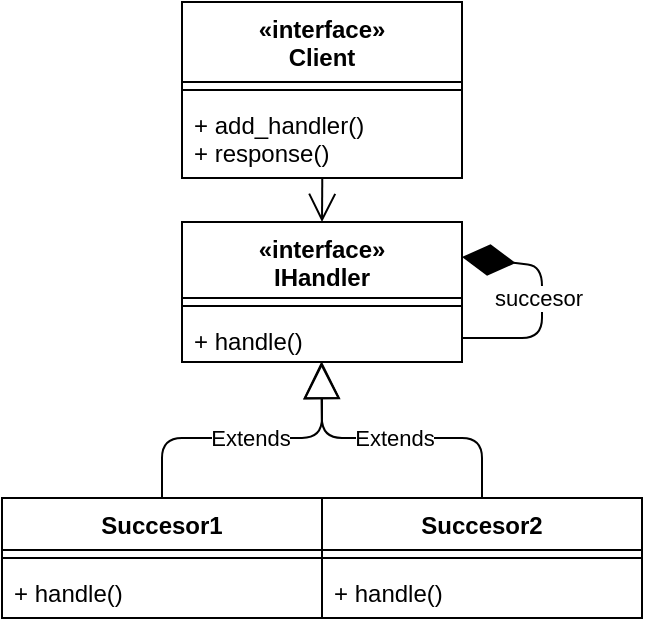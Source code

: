<mxfile version="14.6.6" type="embed"><diagram id="qDoml-1Q6TYiBRDhc8Pi" name="Page-1"><mxGraphModel dx="493" dy="431" grid="1" gridSize="10" guides="1" tooltips="1" connect="1" arrows="1" fold="1" page="1" pageScale="1" pageWidth="850" pageHeight="1100" math="0" shadow="0"><root><mxCell id="0"/><mxCell id="1" parent="0"/><mxCell id="2" value="«interface»&#10;IHandler" style="swimlane;fontStyle=1;align=center;verticalAlign=top;childLayout=stackLayout;horizontal=1;startSize=38;horizontalStack=0;resizeParent=1;resizeParentMax=0;resizeLast=0;collapsible=1;marginBottom=0;" parent="1" vertex="1"><mxGeometry x="340" y="170" width="140" height="70" as="geometry"/></mxCell><mxCell id="4" value="" style="line;strokeWidth=1;fillColor=none;align=left;verticalAlign=middle;spacingTop=-1;spacingLeft=3;spacingRight=3;rotatable=0;labelPosition=right;points=[];portConstraint=eastwest;" parent="2" vertex="1"><mxGeometry y="38" width="140" height="8" as="geometry"/></mxCell><mxCell id="20" value="" style="endArrow=diamondThin;endFill=1;endSize=24;html=1;entryX=1;entryY=0.25;entryDx=0;entryDy=0;exitX=1;exitY=0.5;exitDx=0;exitDy=0;" parent="2" source="5" target="2" edge="1"><mxGeometry width="160" relative="1" as="geometry"><mxPoint x="150" y="70" as="sourcePoint"/><mxPoint x="400" y="40" as="targetPoint"/><Array as="points"><mxPoint x="180" y="58"/><mxPoint x="180" y="22"/></Array></mxGeometry></mxCell><mxCell id="21" value="succesor" style="edgeLabel;html=1;align=center;verticalAlign=middle;resizable=0;points=[];" parent="20" vertex="1" connectable="0"><mxGeometry x="-0.121" y="2" relative="1" as="geometry"><mxPoint y="-9" as="offset"/></mxGeometry></mxCell><mxCell id="5" value="+ handle()" style="text;strokeColor=none;fillColor=none;align=left;verticalAlign=top;spacingLeft=4;spacingRight=4;overflow=hidden;rotatable=0;points=[[0,0.5],[1,0.5]];portConstraint=eastwest;" parent="2" vertex="1"><mxGeometry y="46" width="140" height="24" as="geometry"/></mxCell><mxCell id="7" value="«interface»&#10;Client&#10;" style="swimlane;fontStyle=1;align=center;verticalAlign=top;childLayout=stackLayout;horizontal=1;startSize=40;horizontalStack=0;resizeParent=1;resizeParentMax=0;resizeLast=0;collapsible=1;marginBottom=0;" parent="1" vertex="1"><mxGeometry x="340" y="60" width="140" height="88" as="geometry"/></mxCell><mxCell id="9" value="" style="line;strokeWidth=1;fillColor=none;align=left;verticalAlign=middle;spacingTop=-1;spacingLeft=3;spacingRight=3;rotatable=0;labelPosition=right;points=[];portConstraint=eastwest;" parent="7" vertex="1"><mxGeometry y="40" width="140" height="8" as="geometry"/></mxCell><mxCell id="10" value="+ add_handler()&#10;+ response()" style="text;strokeColor=none;fillColor=none;align=left;verticalAlign=top;spacingLeft=4;spacingRight=4;overflow=hidden;rotatable=0;points=[[0,0.5],[1,0.5]];portConstraint=eastwest;" parent="7" vertex="1"><mxGeometry y="48" width="140" height="40" as="geometry"/></mxCell><mxCell id="11" value="Succesor1" style="swimlane;fontStyle=1;align=center;verticalAlign=top;childLayout=stackLayout;horizontal=1;startSize=26;horizontalStack=0;resizeParent=1;resizeParentMax=0;resizeLast=0;collapsible=1;marginBottom=0;" parent="1" vertex="1"><mxGeometry x="250" y="308" width="160" height="60" as="geometry"/></mxCell><mxCell id="12" value="" style="line;strokeWidth=1;fillColor=none;align=left;verticalAlign=middle;spacingTop=-1;spacingLeft=3;spacingRight=3;rotatable=0;labelPosition=right;points=[];portConstraint=eastwest;" parent="11" vertex="1"><mxGeometry y="26" width="160" height="8" as="geometry"/></mxCell><mxCell id="13" value="+ handle()" style="text;strokeColor=none;fillColor=none;align=left;verticalAlign=top;spacingLeft=4;spacingRight=4;overflow=hidden;rotatable=0;points=[[0,0.5],[1,0.5]];portConstraint=eastwest;" parent="11" vertex="1"><mxGeometry y="34" width="160" height="26" as="geometry"/></mxCell><mxCell id="14" value="Succesor2" style="swimlane;fontStyle=1;align=center;verticalAlign=top;childLayout=stackLayout;horizontal=1;startSize=26;horizontalStack=0;resizeParent=1;resizeParentMax=0;resizeLast=0;collapsible=1;marginBottom=0;" parent="1" vertex="1"><mxGeometry x="410" y="308" width="160" height="60" as="geometry"/></mxCell><mxCell id="15" value="" style="line;strokeWidth=1;fillColor=none;align=left;verticalAlign=middle;spacingTop=-1;spacingLeft=3;spacingRight=3;rotatable=0;labelPosition=right;points=[];portConstraint=eastwest;" parent="14" vertex="1"><mxGeometry y="26" width="160" height="8" as="geometry"/></mxCell><mxCell id="16" value="+ handle()" style="text;strokeColor=none;fillColor=none;align=left;verticalAlign=top;spacingLeft=4;spacingRight=4;overflow=hidden;rotatable=0;points=[[0,0.5],[1,0.5]];portConstraint=eastwest;" parent="14" vertex="1"><mxGeometry y="34" width="160" height="26" as="geometry"/></mxCell><mxCell id="18" value="Extends" style="endArrow=block;endSize=16;endFill=0;html=1;exitX=0.5;exitY=0;exitDx=0;exitDy=0;" parent="1" source="11" target="5" edge="1"><mxGeometry width="160" relative="1" as="geometry"><mxPoint x="350" y="248" as="sourcePoint"/><mxPoint x="407" y="242" as="targetPoint"/><Array as="points"><mxPoint x="330" y="278"/><mxPoint x="410" y="278"/></Array></mxGeometry></mxCell><mxCell id="19" value="Extends" style="endArrow=block;endSize=16;endFill=0;html=1;exitX=0.5;exitY=0;exitDx=0;exitDy=0;entryX=0.497;entryY=1;entryDx=0;entryDy=0;entryPerimeter=0;" parent="1" source="14" target="5" edge="1"><mxGeometry width="160" relative="1" as="geometry"><mxPoint x="500" y="268" as="sourcePoint"/><mxPoint x="660" y="268" as="targetPoint"/><Array as="points"><mxPoint x="490" y="278"/><mxPoint x="410" y="278"/></Array></mxGeometry></mxCell><mxCell id="22" value="" style="endArrow=open;endFill=1;endSize=12;html=1;entryX=0.5;entryY=0;entryDx=0;entryDy=0;exitX=0.501;exitY=0.996;exitDx=0;exitDy=0;exitPerimeter=0;" parent="1" source="10" target="2" edge="1"><mxGeometry width="160" relative="1" as="geometry"><mxPoint x="410" y="130" as="sourcePoint"/><mxPoint x="610" y="130" as="targetPoint"/></mxGeometry></mxCell></root></mxGraphModel></diagram></mxfile>